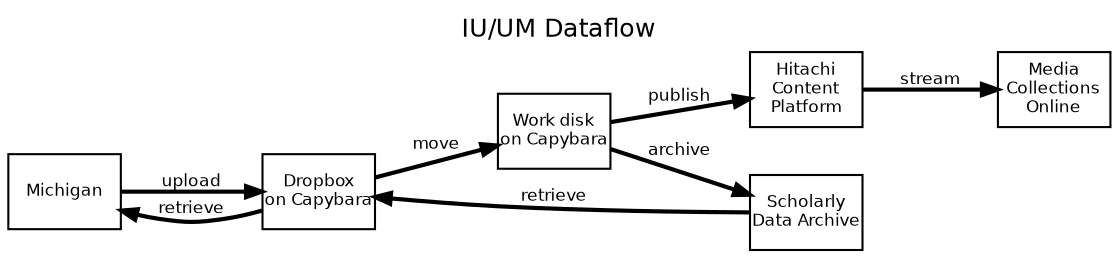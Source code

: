 digraph {
    /* my usual settings */
    node [
        margin = 0,
        fontsize = 8,
        fontname = "Helvetica",
        shape = "rectangle",
        ];
    edge [
        margin = 0,
        fontsize = 8,
        fontname = "Helvetica",
        arrowsize = .75,
        colorscheme = "set312",
        penwidth = 2,
        ];
    graph [
        labelloc = t,
        fontsize = 12,
        fontname = "Helvetica",
        rankdir = LR,
        ];

    label = "IU/UM Dataflow";

    um [label="Michigan"];
    dropbox [label="Dropbox\non Capybara"];
    workspace [label="Work disk\non Capybara"];
    sda [label="Scholarly\nData Archive"];
    hcp [label="Hitachi\nContent\nPlatform"];
    avalon [label="Media\nCollections\nOnline"];

    um -> dropbox [label="upload"];
    dropbox -> workspace [label="move"];
    workspace -> sda [label="archive"];
    workspace -> hcp [label="publish"];
    hcp -> avalon [label="stream"];
    sda -> dropbox [label="retrieve"];
    dropbox -> um [label="retrieve"];


}